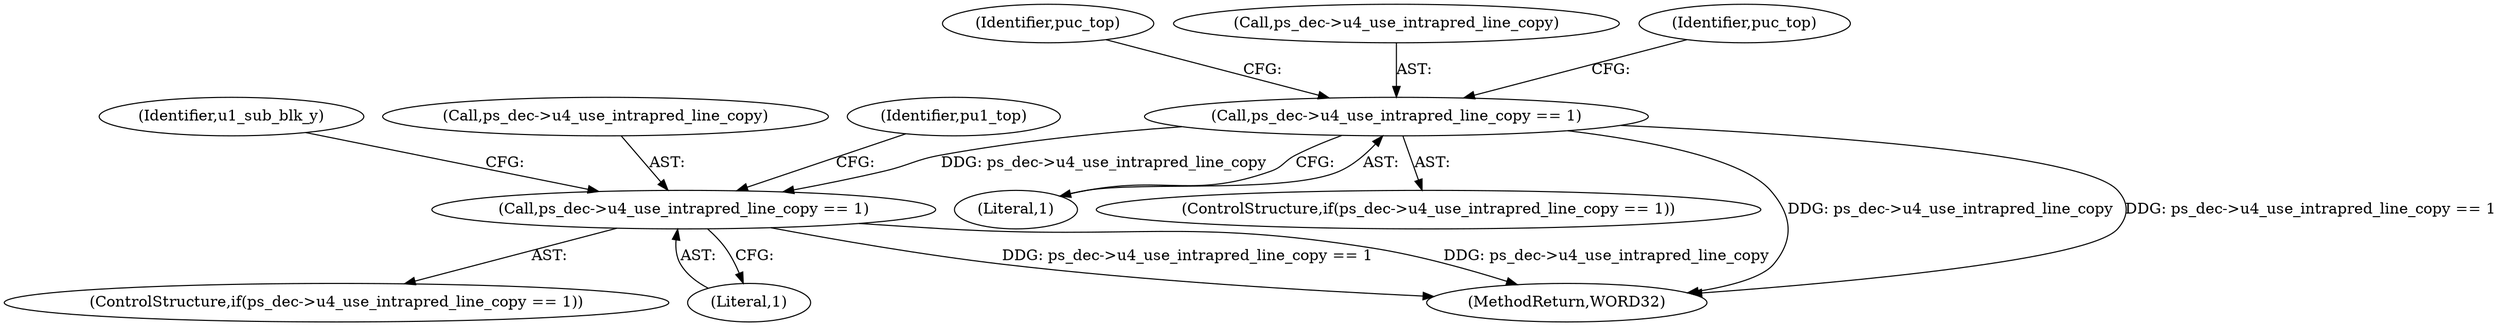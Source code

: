 digraph "0_Android_a583270e1c96d307469c83dc42bd3c5f1b9ef63f@API" {
"1000621" [label="(Call,ps_dec->u4_use_intrapred_line_copy == 1)"];
"1001457" [label="(Call,ps_dec->u4_use_intrapred_line_copy == 1)"];
"1000621" [label="(Call,ps_dec->u4_use_intrapred_line_copy == 1)"];
"1000628" [label="(Identifier,puc_top)"];
"1000620" [label="(ControlStructure,if(ps_dec->u4_use_intrapred_line_copy == 1))"];
"1001457" [label="(Call,ps_dec->u4_use_intrapred_line_copy == 1)"];
"1001461" [label="(Literal,1)"];
"1003254" [label="(MethodReturn,WORD32)"];
"1001481" [label="(Identifier,pu1_top)"];
"1001464" [label="(Identifier,u1_sub_blk_y)"];
"1000625" [label="(Literal,1)"];
"1000622" [label="(Call,ps_dec->u4_use_intrapred_line_copy)"];
"1001458" [label="(Call,ps_dec->u4_use_intrapred_line_copy)"];
"1001456" [label="(ControlStructure,if(ps_dec->u4_use_intrapred_line_copy == 1))"];
"1000654" [label="(Identifier,puc_top)"];
"1000621" -> "1000620"  [label="AST: "];
"1000621" -> "1000625"  [label="CFG: "];
"1000622" -> "1000621"  [label="AST: "];
"1000625" -> "1000621"  [label="AST: "];
"1000628" -> "1000621"  [label="CFG: "];
"1000654" -> "1000621"  [label="CFG: "];
"1000621" -> "1003254"  [label="DDG: ps_dec->u4_use_intrapred_line_copy"];
"1000621" -> "1003254"  [label="DDG: ps_dec->u4_use_intrapred_line_copy == 1"];
"1000621" -> "1001457"  [label="DDG: ps_dec->u4_use_intrapred_line_copy"];
"1001457" -> "1001456"  [label="AST: "];
"1001457" -> "1001461"  [label="CFG: "];
"1001458" -> "1001457"  [label="AST: "];
"1001461" -> "1001457"  [label="AST: "];
"1001464" -> "1001457"  [label="CFG: "];
"1001481" -> "1001457"  [label="CFG: "];
"1001457" -> "1003254"  [label="DDG: ps_dec->u4_use_intrapred_line_copy == 1"];
"1001457" -> "1003254"  [label="DDG: ps_dec->u4_use_intrapred_line_copy"];
}

